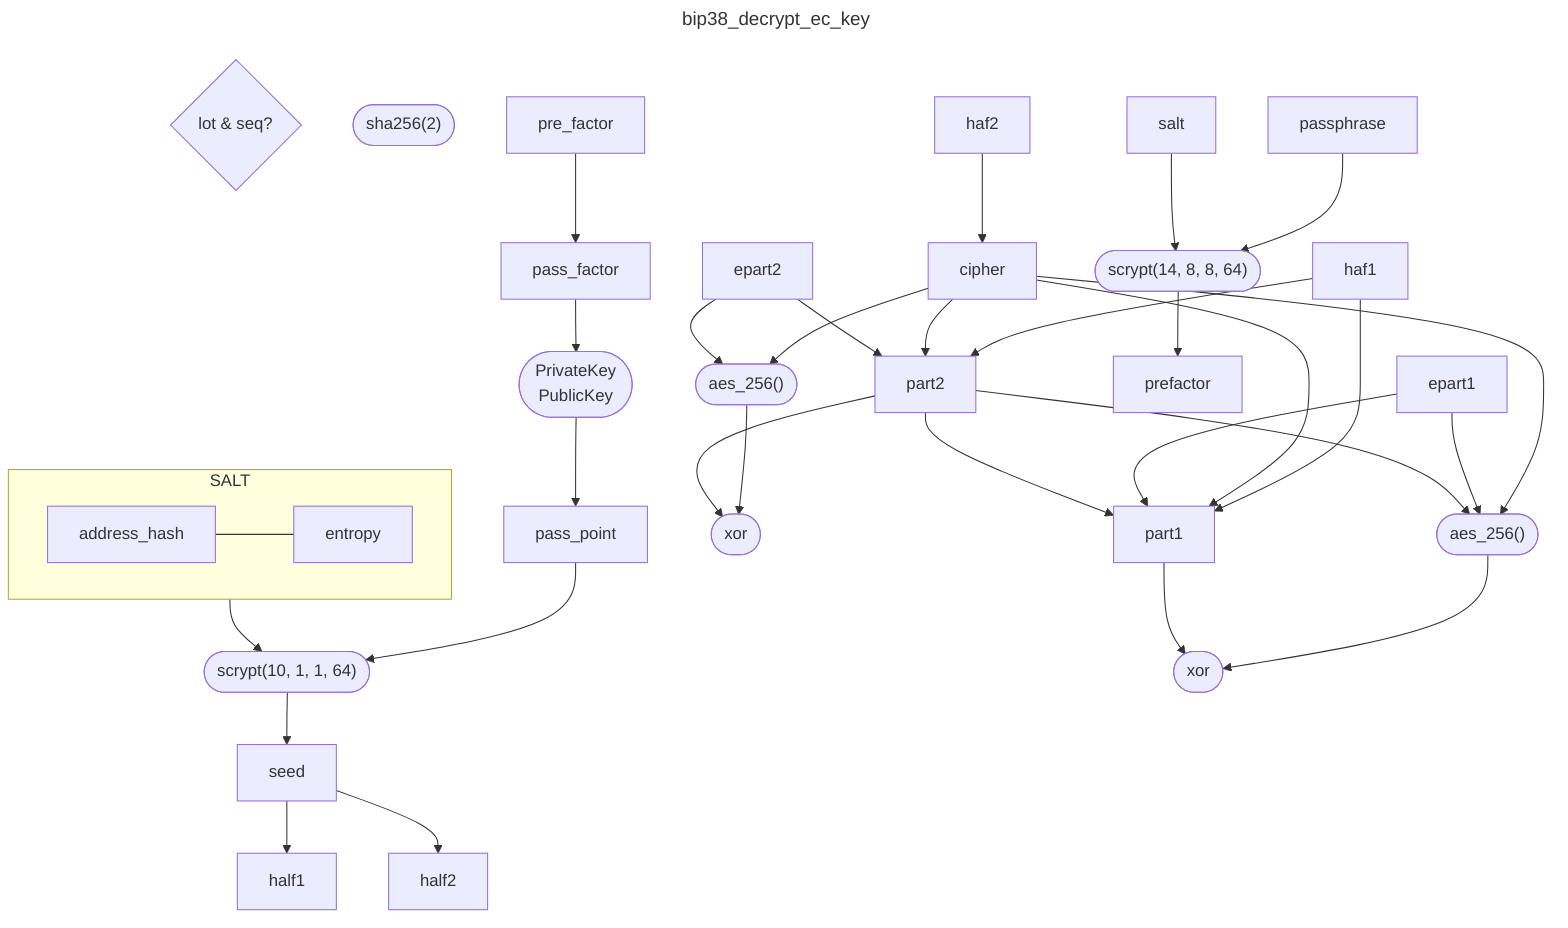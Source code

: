 ---
title: bip38_decrypt_ec_key
---
flowchart TD
    LotSeq{"lot & seq?"}
    S1(["scrypt(14, 8, 8, 64)"])
    S2(["scrypt(10, 1, 1, 64)"])
    Sha256(["sha256(2)"])
    D1(["aes_256()"])
    D2(["aes_256()"])
    X1(["xor"])
    X2(["xor"])
    Private_to_Public(["`
      PrivateKey
      PublicKey
    `"])

    address_hash
    entropy
    epart1
    epart2

    passphrase & salt --> S1 --> prefactor

    %% LotSeq -->|true| pre_factor && entropy --> Sha256
    %% LotSeq -->|false| pre_factor --> pass_factor
    pre_factor --> pass_factor --> Private_to_Public --> pass_point
    subgraph SALT
      direction LR
      address_hash --- entropy
    end
    pass_point & SALT --> S2 --> seed

    seed --> half1 & half2
    haf1 --> part1 & part2
    haf2 --> cipher

    cipher & epart2 --> D2 & part2 --> X2
    cipher & epart1 & part2 --> D1 & part1 --> X1